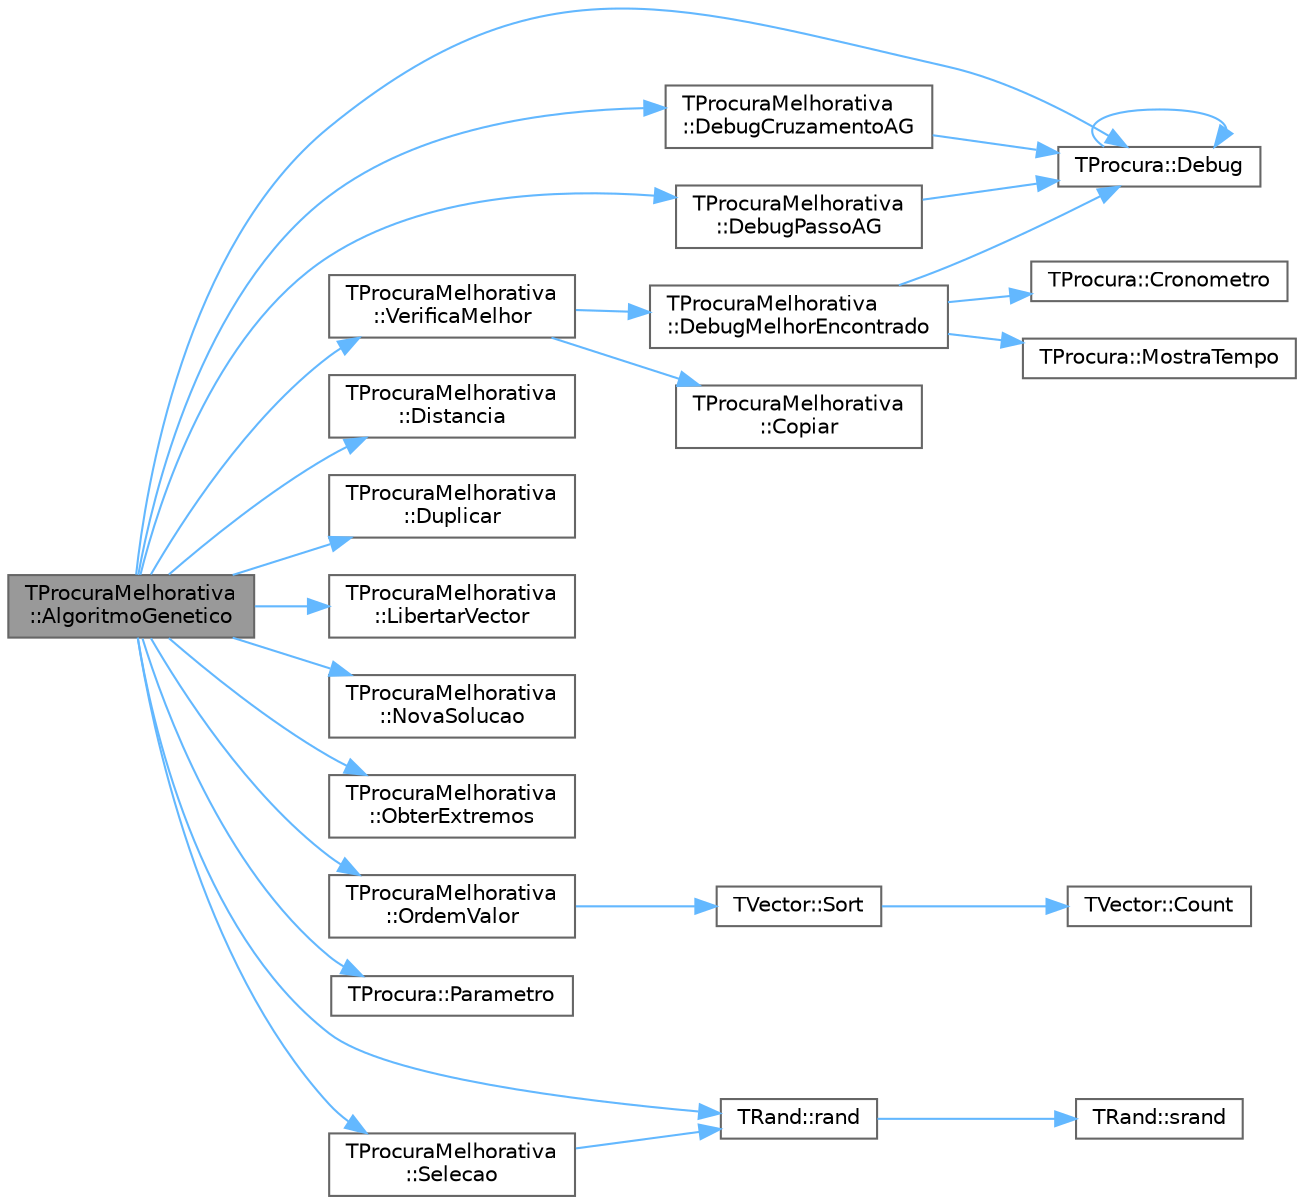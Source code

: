 digraph "TProcuraMelhorativa::AlgoritmoGenetico"
{
 // LATEX_PDF_SIZE
  bgcolor="transparent";
  edge [fontname=Helvetica,fontsize=10,labelfontname=Helvetica,labelfontsize=10];
  node [fontname=Helvetica,fontsize=10,shape=box,height=0.2,width=0.4];
  rankdir="LR";
  Node1 [id="Node000001",label="TProcuraMelhorativa\l::AlgoritmoGenetico",height=0.2,width=0.4,color="gray40", fillcolor="grey60", style="filled", fontcolor="black",tooltip=" "];
  Node1 -> Node2 [id="edge1_Node000001_Node000002",color="steelblue1",style="solid",tooltip=" "];
  Node2 [id="Node000002",label="TProcura::Debug",height=0.2,width=0.4,color="grey40", fillcolor="white", style="filled",URL="$classTProcura.html#a0c5676c1b54ab6bdc1045b98aeafe456",tooltip="Mostra o estado no ecrã, para debug."];
  Node2 -> Node2 [id="edge2_Node000002_Node000002",color="steelblue1",style="solid",tooltip=" "];
  Node1 -> Node3 [id="edge3_Node000001_Node000003",color="steelblue1",style="solid",tooltip=" "];
  Node3 [id="Node000003",label="TProcuraMelhorativa\l::DebugCruzamentoAG",height=0.2,width=0.4,color="grey40", fillcolor="white", style="filled",URL="$classTProcuraMelhorativa.html#ac0273cf661acd96f0c1c2e2fa5661ca6",tooltip=" "];
  Node3 -> Node2 [id="edge4_Node000003_Node000002",color="steelblue1",style="solid",tooltip=" "];
  Node1 -> Node4 [id="edge5_Node000001_Node000004",color="steelblue1",style="solid",tooltip=" "];
  Node4 [id="Node000004",label="TProcuraMelhorativa\l::DebugPassoAG",height=0.2,width=0.4,color="grey40", fillcolor="white", style="filled",URL="$classTProcuraMelhorativa.html#a4e8f2500b354fcb2dd46fded2e6b643b",tooltip=" "];
  Node4 -> Node2 [id="edge6_Node000004_Node000002",color="steelblue1",style="solid",tooltip=" "];
  Node1 -> Node5 [id="edge7_Node000001_Node000005",color="steelblue1",style="solid",tooltip=" "];
  Node5 [id="Node000005",label="TProcuraMelhorativa\l::Distancia",height=0.2,width=0.4,color="grey40", fillcolor="white", style="filled",URL="$classTProcuraMelhorativa.html#ab870165cba9b9832946f9bbe26862c0f",tooltip=" "];
  Node1 -> Node6 [id="edge8_Node000001_Node000006",color="steelblue1",style="solid",tooltip=" "];
  Node6 [id="Node000006",label="TProcuraMelhorativa\l::Duplicar",height=0.2,width=0.4,color="grey40", fillcolor="white", style="filled",URL="$classTProcuraMelhorativa.html#af38c70a1e83290851c52a2cc85e19582",tooltip="Cria um objecto que é uma cópia deste."];
  Node1 -> Node7 [id="edge9_Node000001_Node000007",color="steelblue1",style="solid",tooltip=" "];
  Node7 [id="Node000007",label="TProcuraMelhorativa\l::LibertarVector",height=0.2,width=0.4,color="grey40", fillcolor="white", style="filled",URL="$classTProcuraMelhorativa.html#a28993c2953d882b21f3c456e5d1b7e47",tooltip=" "];
  Node1 -> Node8 [id="edge10_Node000001_Node000008",color="steelblue1",style="solid",tooltip=" "];
  Node8 [id="Node000008",label="TProcuraMelhorativa\l::NovaSolucao",height=0.2,width=0.4,color="grey40", fillcolor="white", style="filled",URL="$classTProcuraMelhorativa.html#a50bf29ddd183e8e4678ceb2247b9cf58",tooltip=" "];
  Node1 -> Node9 [id="edge11_Node000001_Node000009",color="steelblue1",style="solid",tooltip=" "];
  Node9 [id="Node000009",label="TProcuraMelhorativa\l::ObterExtremos",height=0.2,width=0.4,color="grey40", fillcolor="white", style="filled",URL="$classTProcuraMelhorativa.html#a1205807eb7d011896ddd38dc5675ab44",tooltip=" "];
  Node1 -> Node10 [id="edge12_Node000001_Node000010",color="steelblue1",style="solid",tooltip=" "];
  Node10 [id="Node000010",label="TProcuraMelhorativa\l::OrdemValor",height=0.2,width=0.4,color="grey40", fillcolor="white", style="filled",URL="$classTProcuraMelhorativa.html#aec9c9187221f37a37f71bee878a577ae",tooltip=" "];
  Node10 -> Node11 [id="edge13_Node000010_Node000011",color="steelblue1",style="solid",tooltip=" "];
  Node11 [id="Node000011",label="TVector::Sort",height=0.2,width=0.4,color="grey40", fillcolor="white", style="filled",URL="$classTVector.html#a6006a477a6794ac80c97cc35c8925699",tooltip="Ordena todo o vetor, opcionalmente devolvendo índices ordenados."];
  Node11 -> Node12 [id="edge14_Node000011_Node000012",color="steelblue1",style="solid",tooltip=" "];
  Node12 [id="Node000012",label="TVector::Count",height=0.2,width=0.4,color="grey40", fillcolor="white", style="filled",URL="$classTVector.html#ac3c744d84543ca6e32859eb7dfccfeef",tooltip=" "];
  Node1 -> Node13 [id="edge15_Node000001_Node000013",color="steelblue1",style="solid",tooltip=" "];
  Node13 [id="Node000013",label="TProcura::Parametro",height=0.2,width=0.4,color="grey40", fillcolor="white", style="filled",URL="$classTProcura.html#a0e9e692f29af8a5d5279a8647c800437",tooltip=" "];
  Node1 -> Node14 [id="edge16_Node000001_Node000014",color="steelblue1",style="solid",tooltip=" "];
  Node14 [id="Node000014",label="TRand::rand",height=0.2,width=0.4,color="grey40", fillcolor="white", style="filled",URL="$namespaceTRand.html#a8f8ec155d796c5586198ac75eb966d4f",tooltip="Retorna o próximo valor pseudo-aleatório."];
  Node14 -> Node15 [id="edge17_Node000014_Node000015",color="steelblue1",style="solid",tooltip=" "];
  Node15 [id="Node000015",label="TRand::srand",height=0.2,width=0.4,color="grey40", fillcolor="white", style="filled",URL="$namespaceTRand.html#ad0b319d6f58ab6820b001b4e3d3ae245",tooltip="Inicializa a semente da geração pseudo-aleatória."];
  Node1 -> Node16 [id="edge18_Node000001_Node000016",color="steelblue1",style="solid",tooltip=" "];
  Node16 [id="Node000016",label="TProcuraMelhorativa\l::Selecao",height=0.2,width=0.4,color="grey40", fillcolor="white", style="filled",URL="$classTProcuraMelhorativa.html#abc3412ac90e57f6c25b3c609fcc93d62",tooltip=" "];
  Node16 -> Node14 [id="edge19_Node000016_Node000014",color="steelblue1",style="solid",tooltip=" "];
  Node1 -> Node17 [id="edge20_Node000001_Node000017",color="steelblue1",style="solid",tooltip=" "];
  Node17 [id="Node000017",label="TProcuraMelhorativa\l::VerificaMelhor",height=0.2,width=0.4,color="grey40", fillcolor="white", style="filled",URL="$classTProcuraMelhorativa.html#aeb435694084a626e3d52f3a489d9a93d",tooltip=" "];
  Node17 -> Node18 [id="edge21_Node000017_Node000018",color="steelblue1",style="solid",tooltip=" "];
  Node18 [id="Node000018",label="TProcuraMelhorativa\l::Copiar",height=0.2,width=0.4,color="grey40", fillcolor="white", style="filled",URL="$classTProcuraMelhorativa.html#a446cb701313bd16b9a6c5939b810d241",tooltip="Fica com uma cópia do objecto."];
  Node17 -> Node19 [id="edge22_Node000017_Node000019",color="steelblue1",style="solid",tooltip=" "];
  Node19 [id="Node000019",label="TProcuraMelhorativa\l::DebugMelhorEncontrado",height=0.2,width=0.4,color="grey40", fillcolor="white", style="filled",URL="$classTProcuraMelhorativa.html#a6fc03fc9e9379496303354d2b46b8bc8",tooltip=" "];
  Node19 -> Node20 [id="edge23_Node000019_Node000020",color="steelblue1",style="solid",tooltip=" "];
  Node20 [id="Node000020",label="TProcura::Cronometro",height=0.2,width=0.4,color="grey40", fillcolor="white", style="filled",URL="$classTProcura.html#adb09aa964fe750da7a383318cd0f48a0",tooltip="retorna o tempo em segundos desde que o cronómetro foi inicializado"];
  Node19 -> Node2 [id="edge24_Node000019_Node000002",color="steelblue1",style="solid",tooltip=" "];
  Node19 -> Node21 [id="edge25_Node000019_Node000021",color="steelblue1",style="solid",tooltip=" "];
  Node21 [id="Node000021",label="TProcura::MostraTempo",height=0.2,width=0.4,color="grey40", fillcolor="white", style="filled",URL="$classTProcura.html#a3bfb17b3b826cc2f593f950a227c3049",tooltip="Mostra tempo num formato humano."];
}
